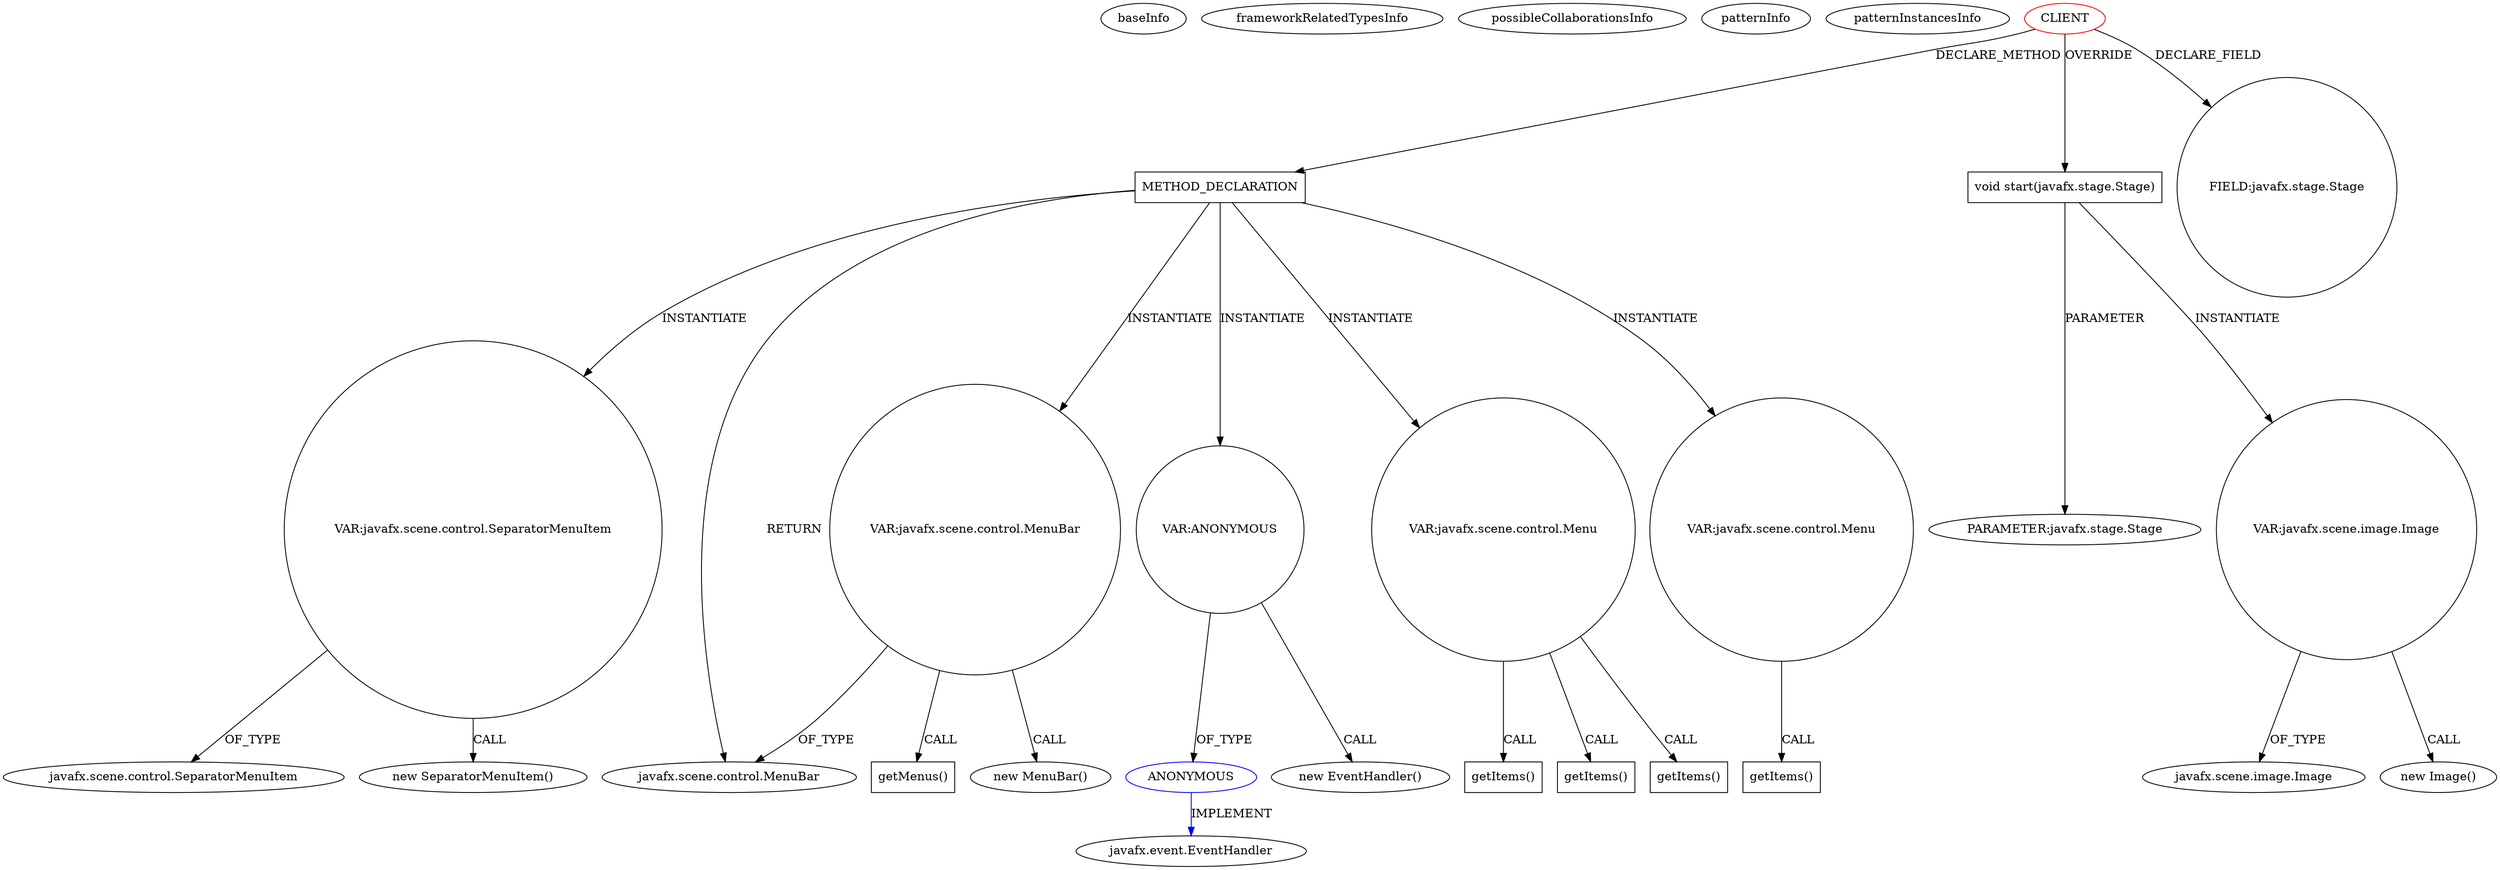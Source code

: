 digraph {
baseInfo[graphId=4176,category="pattern",isAnonymous=false,possibleRelation=false]
frameworkRelatedTypesInfo[]
possibleCollaborationsInfo[]
patternInfo[frequency=2.0,patternRootClient=0]
patternInstancesInfo[0="pedrodonte-genjeefx~/pedrodonte-genjeefx/genjeefx-master/GenJeeFx/src/main/java/generar/AplicacionPrincipal.java~AplicacionPrincipal~3838",1="Zulukas-IJA~/Zulukas-IJA/IJA-master/src/InsightJournalApplication/GUI.java~GUI~1631"]
765[label="javafx.scene.control.SeparatorMenuItem",vertexType="FRAMEWORK_CLASS_TYPE",isFrameworkType=false]
764[label="VAR:javafx.scene.control.SeparatorMenuItem",vertexType="VARIABLE_EXPRESION",isFrameworkType=false,shape=circle]
629[label="METHOD_DECLARATION",vertexType="CLIENT_METHOD_DECLARATION",isFrameworkType=false,shape=box]
0[label="CLIENT",vertexType="ROOT_CLIENT_CLASS_DECLARATION",isFrameworkType=false,color=red]
24[label="void start(javafx.stage.Stage)",vertexType="OVERRIDING_METHOD_DECLARATION",isFrameworkType=false,shape=box]
25[label="PARAMETER:javafx.stage.Stage",vertexType="PARAMETER_DECLARATION",isFrameworkType=false]
630[label="javafx.scene.control.MenuBar",vertexType="FRAMEWORK_CLASS_TYPE",isFrameworkType=false]
2[label="FIELD:javafx.stage.Stage",vertexType="FIELD_DECLARATION",isFrameworkType=false,shape=circle]
32[label="VAR:javafx.scene.image.Image",vertexType="VARIABLE_EXPRESION",isFrameworkType=false,shape=circle]
33[label="javafx.scene.image.Image",vertexType="FRAMEWORK_CLASS_TYPE",isFrameworkType=false]
634[label="VAR:javafx.scene.control.MenuBar",vertexType="VARIABLE_EXPRESION",isFrameworkType=false,shape=circle]
799[label="getMenus()",vertexType="INSIDE_CALL",isFrameworkType=false,shape=box]
633[label="new MenuBar()",vertexType="CONSTRUCTOR_CALL",isFrameworkType=false]
763[label="new SeparatorMenuItem()",vertexType="CONSTRUCTOR_CALL",isFrameworkType=false]
31[label="new Image()",vertexType="CONSTRUCTOR_CALL",isFrameworkType=false]
744[label="VAR:ANONYMOUS",vertexType="VARIABLE_EXPRESION",isFrameworkType=false,shape=circle]
745[label="ANONYMOUS",vertexType="REFERENCE_ANONYMOUS_DECLARATION",isFrameworkType=false,color=blue]
743[label="new EventHandler()",vertexType="CONSTRUCTOR_CALL",isFrameworkType=false]
138[label="javafx.event.EventHandler",vertexType="FRAMEWORK_INTERFACE_TYPE",isFrameworkType=false]
637[label="VAR:javafx.scene.control.Menu",vertexType="VARIABLE_EXPRESION",isFrameworkType=false,shape=circle]
758[label="getItems()",vertexType="INSIDE_CALL",isFrameworkType=false,shape=box]
771[label="VAR:javafx.scene.control.Menu",vertexType="VARIABLE_EXPRESION",isFrameworkType=false,shape=circle]
760[label="getItems()",vertexType="INSIDE_CALL",isFrameworkType=false,shape=box]
797[label="getItems()",vertexType="INSIDE_CALL",isFrameworkType=false,shape=box]
756[label="getItems()",vertexType="INSIDE_CALL",isFrameworkType=false,shape=box]
637->758[label="CALL"]
24->32[label="INSTANTIATE"]
629->630[label="RETURN"]
629->771[label="INSTANTIATE"]
24->25[label="PARAMETER"]
629->634[label="INSTANTIATE"]
629->637[label="INSTANTIATE"]
0->2[label="DECLARE_FIELD"]
744->743[label="CALL"]
637->756[label="CALL"]
764->763[label="CALL"]
634->799[label="CALL"]
771->797[label="CALL"]
764->765[label="OF_TYPE"]
629->764[label="INSTANTIATE"]
0->629[label="DECLARE_METHOD"]
745->138[label="IMPLEMENT",color=blue]
32->31[label="CALL"]
629->744[label="INSTANTIATE"]
634->633[label="CALL"]
744->745[label="OF_TYPE"]
0->24[label="OVERRIDE"]
634->630[label="OF_TYPE"]
637->760[label="CALL"]
32->33[label="OF_TYPE"]
}
